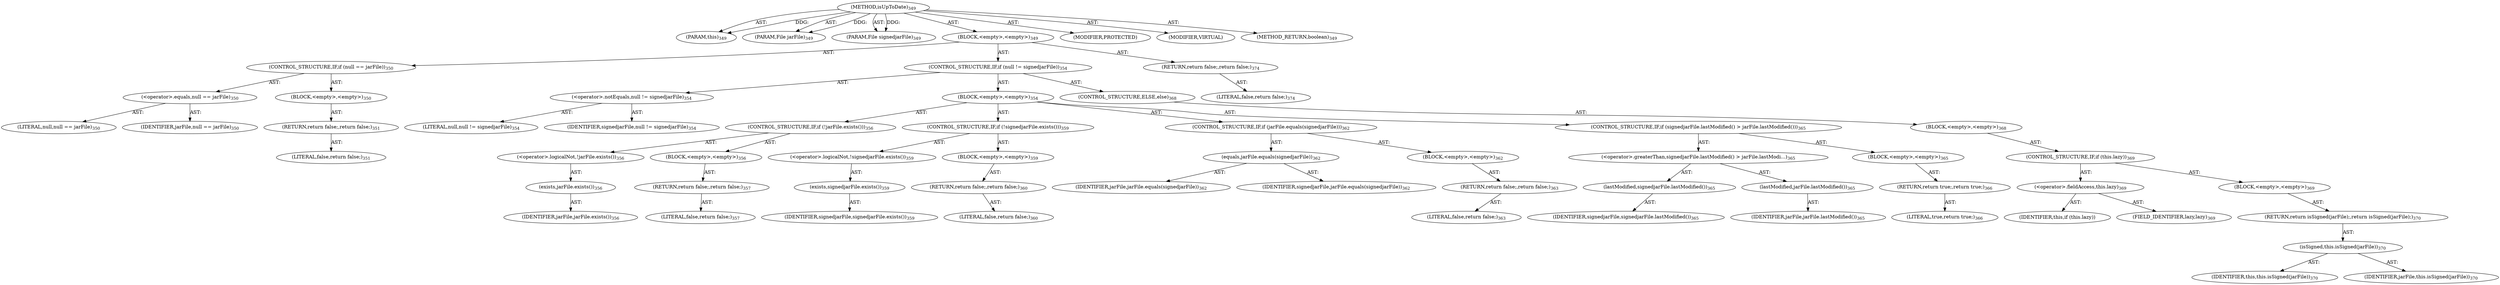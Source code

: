 digraph "isUpToDate" {  
"111669149712" [label = <(METHOD,isUpToDate)<SUB>349</SUB>> ]
"115964117006" [label = <(PARAM,this)<SUB>349</SUB>> ]
"115964117025" [label = <(PARAM,File jarFile)<SUB>349</SUB>> ]
"115964117026" [label = <(PARAM,File signedjarFile)<SUB>349</SUB>> ]
"25769803817" [label = <(BLOCK,&lt;empty&gt;,&lt;empty&gt;)<SUB>349</SUB>> ]
"47244640277" [label = <(CONTROL_STRUCTURE,IF,if (null == jarFile))<SUB>350</SUB>> ]
"30064771245" [label = <(&lt;operator&gt;.equals,null == jarFile)<SUB>350</SUB>> ]
"90194313253" [label = <(LITERAL,null,null == jarFile)<SUB>350</SUB>> ]
"68719476866" [label = <(IDENTIFIER,jarFile,null == jarFile)<SUB>350</SUB>> ]
"25769803818" [label = <(BLOCK,&lt;empty&gt;,&lt;empty&gt;)<SUB>350</SUB>> ]
"146028888066" [label = <(RETURN,return false;,return false;)<SUB>351</SUB>> ]
"90194313254" [label = <(LITERAL,false,return false;)<SUB>351</SUB>> ]
"47244640278" [label = <(CONTROL_STRUCTURE,IF,if (null != signedjarFile))<SUB>354</SUB>> ]
"30064771246" [label = <(&lt;operator&gt;.notEquals,null != signedjarFile)<SUB>354</SUB>> ]
"90194313255" [label = <(LITERAL,null,null != signedjarFile)<SUB>354</SUB>> ]
"68719476867" [label = <(IDENTIFIER,signedjarFile,null != signedjarFile)<SUB>354</SUB>> ]
"25769803819" [label = <(BLOCK,&lt;empty&gt;,&lt;empty&gt;)<SUB>354</SUB>> ]
"47244640279" [label = <(CONTROL_STRUCTURE,IF,if (!jarFile.exists()))<SUB>356</SUB>> ]
"30064771247" [label = <(&lt;operator&gt;.logicalNot,!jarFile.exists())<SUB>356</SUB>> ]
"30064771248" [label = <(exists,jarFile.exists())<SUB>356</SUB>> ]
"68719476868" [label = <(IDENTIFIER,jarFile,jarFile.exists())<SUB>356</SUB>> ]
"25769803820" [label = <(BLOCK,&lt;empty&gt;,&lt;empty&gt;)<SUB>356</SUB>> ]
"146028888067" [label = <(RETURN,return false;,return false;)<SUB>357</SUB>> ]
"90194313256" [label = <(LITERAL,false,return false;)<SUB>357</SUB>> ]
"47244640280" [label = <(CONTROL_STRUCTURE,IF,if (!signedjarFile.exists()))<SUB>359</SUB>> ]
"30064771249" [label = <(&lt;operator&gt;.logicalNot,!signedjarFile.exists())<SUB>359</SUB>> ]
"30064771250" [label = <(exists,signedjarFile.exists())<SUB>359</SUB>> ]
"68719476869" [label = <(IDENTIFIER,signedjarFile,signedjarFile.exists())<SUB>359</SUB>> ]
"25769803821" [label = <(BLOCK,&lt;empty&gt;,&lt;empty&gt;)<SUB>359</SUB>> ]
"146028888068" [label = <(RETURN,return false;,return false;)<SUB>360</SUB>> ]
"90194313257" [label = <(LITERAL,false,return false;)<SUB>360</SUB>> ]
"47244640281" [label = <(CONTROL_STRUCTURE,IF,if (jarFile.equals(signedjarFile)))<SUB>362</SUB>> ]
"30064771251" [label = <(equals,jarFile.equals(signedjarFile))<SUB>362</SUB>> ]
"68719476870" [label = <(IDENTIFIER,jarFile,jarFile.equals(signedjarFile))<SUB>362</SUB>> ]
"68719476871" [label = <(IDENTIFIER,signedjarFile,jarFile.equals(signedjarFile))<SUB>362</SUB>> ]
"25769803822" [label = <(BLOCK,&lt;empty&gt;,&lt;empty&gt;)<SUB>362</SUB>> ]
"146028888069" [label = <(RETURN,return false;,return false;)<SUB>363</SUB>> ]
"90194313258" [label = <(LITERAL,false,return false;)<SUB>363</SUB>> ]
"47244640282" [label = <(CONTROL_STRUCTURE,IF,if (signedjarFile.lastModified() &gt; jarFile.lastModified()))<SUB>365</SUB>> ]
"30064771252" [label = <(&lt;operator&gt;.greaterThan,signedjarFile.lastModified() &gt; jarFile.lastModi...)<SUB>365</SUB>> ]
"30064771253" [label = <(lastModified,signedjarFile.lastModified())<SUB>365</SUB>> ]
"68719476872" [label = <(IDENTIFIER,signedjarFile,signedjarFile.lastModified())<SUB>365</SUB>> ]
"30064771254" [label = <(lastModified,jarFile.lastModified())<SUB>365</SUB>> ]
"68719476873" [label = <(IDENTIFIER,jarFile,jarFile.lastModified())<SUB>365</SUB>> ]
"25769803823" [label = <(BLOCK,&lt;empty&gt;,&lt;empty&gt;)<SUB>365</SUB>> ]
"146028888070" [label = <(RETURN,return true;,return true;)<SUB>366</SUB>> ]
"90194313259" [label = <(LITERAL,true,return true;)<SUB>366</SUB>> ]
"47244640283" [label = <(CONTROL_STRUCTURE,ELSE,else)<SUB>368</SUB>> ]
"25769803824" [label = <(BLOCK,&lt;empty&gt;,&lt;empty&gt;)<SUB>368</SUB>> ]
"47244640284" [label = <(CONTROL_STRUCTURE,IF,if (this.lazy))<SUB>369</SUB>> ]
"30064771255" [label = <(&lt;operator&gt;.fieldAccess,this.lazy)<SUB>369</SUB>> ]
"68719476874" [label = <(IDENTIFIER,this,if (this.lazy))> ]
"55834574891" [label = <(FIELD_IDENTIFIER,lazy,lazy)<SUB>369</SUB>> ]
"25769803825" [label = <(BLOCK,&lt;empty&gt;,&lt;empty&gt;)<SUB>369</SUB>> ]
"146028888071" [label = <(RETURN,return isSigned(jarFile);,return isSigned(jarFile);)<SUB>370</SUB>> ]
"30064771256" [label = <(isSigned,this.isSigned(jarFile))<SUB>370</SUB>> ]
"68719476758" [label = <(IDENTIFIER,this,this.isSigned(jarFile))<SUB>370</SUB>> ]
"68719476875" [label = <(IDENTIFIER,jarFile,this.isSigned(jarFile))<SUB>370</SUB>> ]
"146028888072" [label = <(RETURN,return false;,return false;)<SUB>374</SUB>> ]
"90194313260" [label = <(LITERAL,false,return false;)<SUB>374</SUB>> ]
"133143986222" [label = <(MODIFIER,PROTECTED)> ]
"133143986223" [label = <(MODIFIER,VIRTUAL)> ]
"128849018896" [label = <(METHOD_RETURN,boolean)<SUB>349</SUB>> ]
  "111669149712" -> "115964117006"  [ label = "AST: "] 
  "111669149712" -> "115964117025"  [ label = "AST: "] 
  "111669149712" -> "115964117026"  [ label = "AST: "] 
  "111669149712" -> "25769803817"  [ label = "AST: "] 
  "111669149712" -> "133143986222"  [ label = "AST: "] 
  "111669149712" -> "133143986223"  [ label = "AST: "] 
  "111669149712" -> "128849018896"  [ label = "AST: "] 
  "25769803817" -> "47244640277"  [ label = "AST: "] 
  "25769803817" -> "47244640278"  [ label = "AST: "] 
  "25769803817" -> "146028888072"  [ label = "AST: "] 
  "47244640277" -> "30064771245"  [ label = "AST: "] 
  "47244640277" -> "25769803818"  [ label = "AST: "] 
  "30064771245" -> "90194313253"  [ label = "AST: "] 
  "30064771245" -> "68719476866"  [ label = "AST: "] 
  "25769803818" -> "146028888066"  [ label = "AST: "] 
  "146028888066" -> "90194313254"  [ label = "AST: "] 
  "47244640278" -> "30064771246"  [ label = "AST: "] 
  "47244640278" -> "25769803819"  [ label = "AST: "] 
  "47244640278" -> "47244640283"  [ label = "AST: "] 
  "30064771246" -> "90194313255"  [ label = "AST: "] 
  "30064771246" -> "68719476867"  [ label = "AST: "] 
  "25769803819" -> "47244640279"  [ label = "AST: "] 
  "25769803819" -> "47244640280"  [ label = "AST: "] 
  "25769803819" -> "47244640281"  [ label = "AST: "] 
  "25769803819" -> "47244640282"  [ label = "AST: "] 
  "47244640279" -> "30064771247"  [ label = "AST: "] 
  "47244640279" -> "25769803820"  [ label = "AST: "] 
  "30064771247" -> "30064771248"  [ label = "AST: "] 
  "30064771248" -> "68719476868"  [ label = "AST: "] 
  "25769803820" -> "146028888067"  [ label = "AST: "] 
  "146028888067" -> "90194313256"  [ label = "AST: "] 
  "47244640280" -> "30064771249"  [ label = "AST: "] 
  "47244640280" -> "25769803821"  [ label = "AST: "] 
  "30064771249" -> "30064771250"  [ label = "AST: "] 
  "30064771250" -> "68719476869"  [ label = "AST: "] 
  "25769803821" -> "146028888068"  [ label = "AST: "] 
  "146028888068" -> "90194313257"  [ label = "AST: "] 
  "47244640281" -> "30064771251"  [ label = "AST: "] 
  "47244640281" -> "25769803822"  [ label = "AST: "] 
  "30064771251" -> "68719476870"  [ label = "AST: "] 
  "30064771251" -> "68719476871"  [ label = "AST: "] 
  "25769803822" -> "146028888069"  [ label = "AST: "] 
  "146028888069" -> "90194313258"  [ label = "AST: "] 
  "47244640282" -> "30064771252"  [ label = "AST: "] 
  "47244640282" -> "25769803823"  [ label = "AST: "] 
  "30064771252" -> "30064771253"  [ label = "AST: "] 
  "30064771252" -> "30064771254"  [ label = "AST: "] 
  "30064771253" -> "68719476872"  [ label = "AST: "] 
  "30064771254" -> "68719476873"  [ label = "AST: "] 
  "25769803823" -> "146028888070"  [ label = "AST: "] 
  "146028888070" -> "90194313259"  [ label = "AST: "] 
  "47244640283" -> "25769803824"  [ label = "AST: "] 
  "25769803824" -> "47244640284"  [ label = "AST: "] 
  "47244640284" -> "30064771255"  [ label = "AST: "] 
  "47244640284" -> "25769803825"  [ label = "AST: "] 
  "30064771255" -> "68719476874"  [ label = "AST: "] 
  "30064771255" -> "55834574891"  [ label = "AST: "] 
  "25769803825" -> "146028888071"  [ label = "AST: "] 
  "146028888071" -> "30064771256"  [ label = "AST: "] 
  "30064771256" -> "68719476758"  [ label = "AST: "] 
  "30064771256" -> "68719476875"  [ label = "AST: "] 
  "146028888072" -> "90194313260"  [ label = "AST: "] 
  "111669149712" -> "115964117006"  [ label = "DDG: "] 
  "111669149712" -> "115964117025"  [ label = "DDG: "] 
  "111669149712" -> "115964117026"  [ label = "DDG: "] 
}

